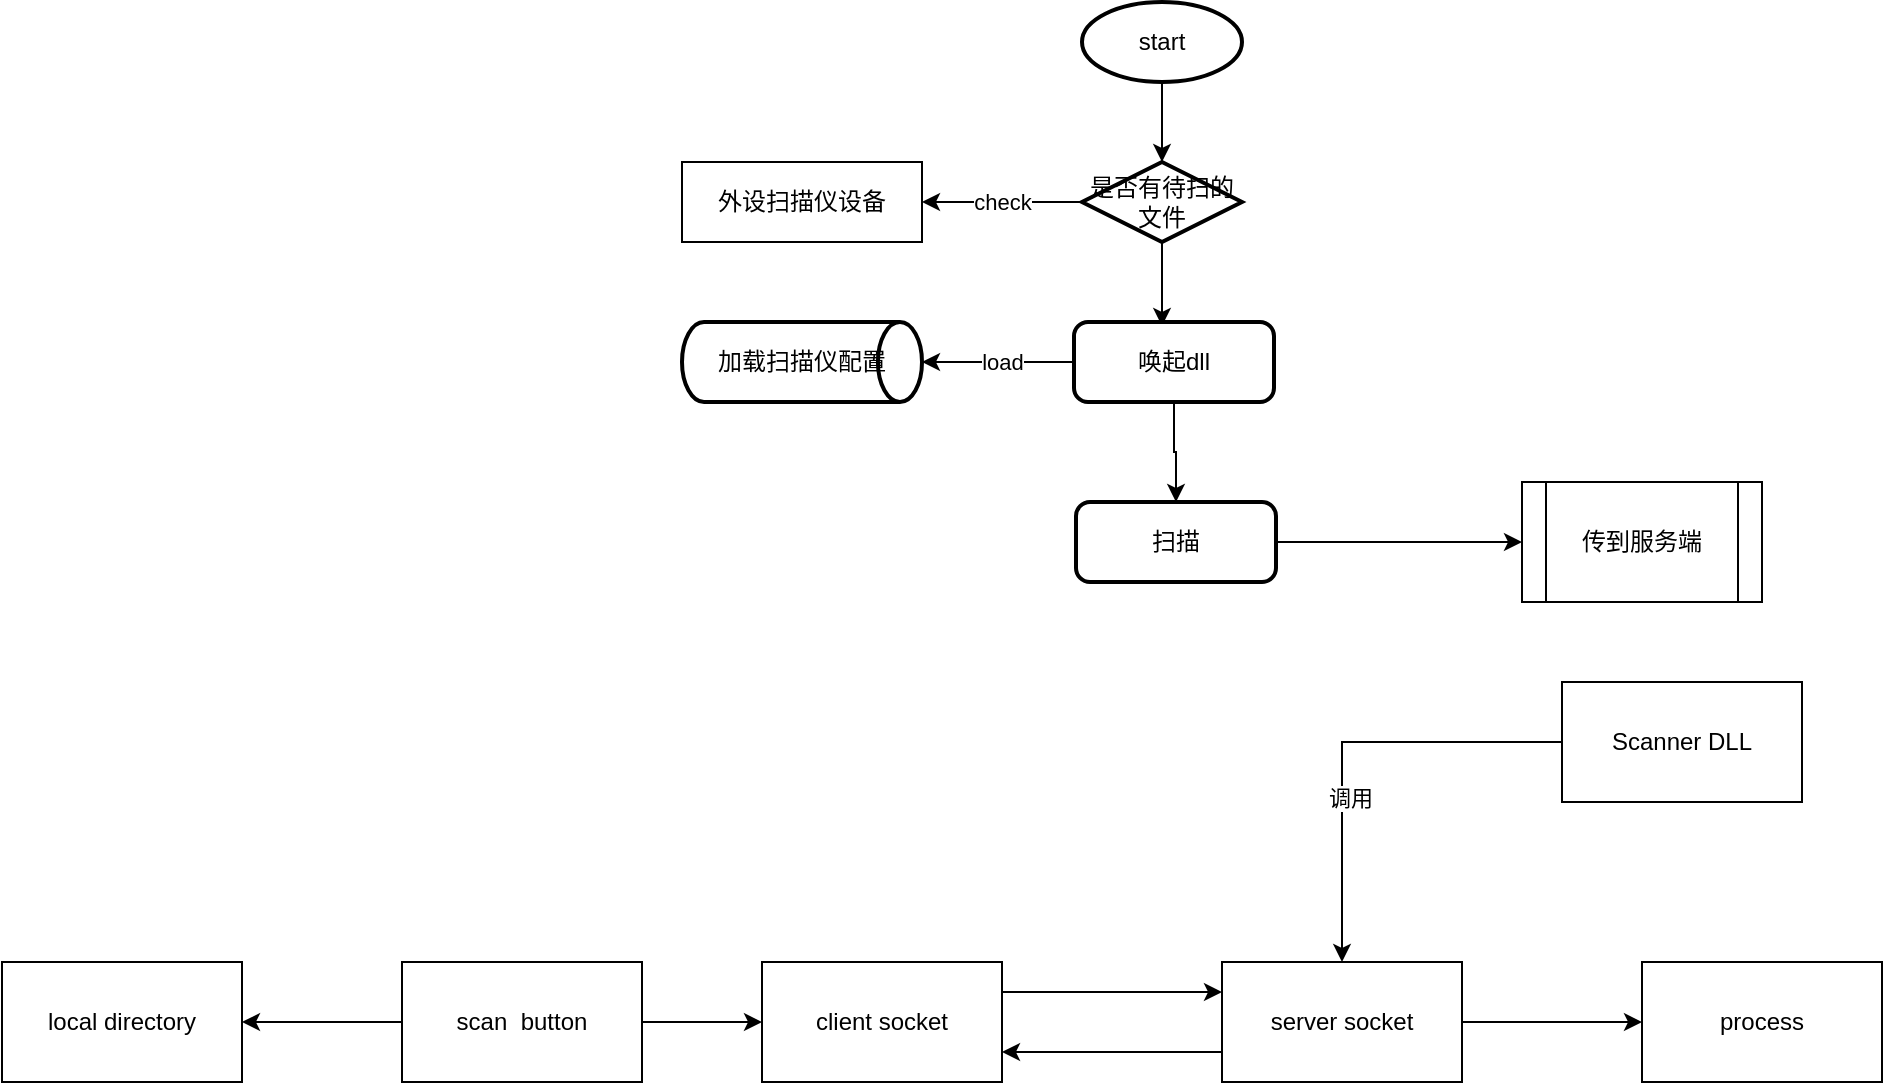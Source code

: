 <mxfile version="16.2.2" type="github">
  <diagram id="gqwgJQvt6GxcC7z-_AkO" name="Page-1">
    <mxGraphModel dx="2036" dy="749" grid="1" gridSize="10" guides="1" tooltips="1" connect="1" arrows="1" fold="1" page="1" pageScale="1" pageWidth="827" pageHeight="1169" math="0" shadow="0">
      <root>
        <mxCell id="0" />
        <mxCell id="1" parent="0" />
        <mxCell id="sH6OMR17xY7aLeD4Rl4U-1" value="外设扫描仪设备" style="rounded=0;whiteSpace=wrap;html=1;" parent="1" vertex="1">
          <mxGeometry x="120" y="280" width="120" height="40" as="geometry" />
        </mxCell>
        <mxCell id="sH6OMR17xY7aLeD4Rl4U-8" style="edgeStyle=orthogonalEdgeStyle;rounded=0;orthogonalLoop=1;jettySize=auto;html=1;exitX=0.5;exitY=1;exitDx=0;exitDy=0;exitPerimeter=0;entryX=0.5;entryY=0;entryDx=0;entryDy=0;entryPerimeter=0;" parent="1" source="sH6OMR17xY7aLeD4Rl4U-3" target="sH6OMR17xY7aLeD4Rl4U-4" edge="1">
          <mxGeometry relative="1" as="geometry" />
        </mxCell>
        <mxCell id="sH6OMR17xY7aLeD4Rl4U-3" value="start" style="strokeWidth=2;html=1;shape=mxgraph.flowchart.start_1;whiteSpace=wrap;" parent="1" vertex="1">
          <mxGeometry x="320" y="200" width="80" height="40" as="geometry" />
        </mxCell>
        <mxCell id="sH6OMR17xY7aLeD4Rl4U-5" value="check" style="edgeStyle=orthogonalEdgeStyle;rounded=0;orthogonalLoop=1;jettySize=auto;html=1;exitX=0;exitY=0.5;exitDx=0;exitDy=0;exitPerimeter=0;entryX=1;entryY=0.5;entryDx=0;entryDy=0;" parent="1" source="sH6OMR17xY7aLeD4Rl4U-4" target="sH6OMR17xY7aLeD4Rl4U-1" edge="1">
          <mxGeometry relative="1" as="geometry" />
        </mxCell>
        <mxCell id="sH6OMR17xY7aLeD4Rl4U-7" style="edgeStyle=orthogonalEdgeStyle;rounded=0;orthogonalLoop=1;jettySize=auto;html=1;exitX=0.5;exitY=1;exitDx=0;exitDy=0;exitPerimeter=0;entryX=0.44;entryY=0.05;entryDx=0;entryDy=0;entryPerimeter=0;" parent="1" source="sH6OMR17xY7aLeD4Rl4U-4" target="sH6OMR17xY7aLeD4Rl4U-6" edge="1">
          <mxGeometry relative="1" as="geometry" />
        </mxCell>
        <mxCell id="sH6OMR17xY7aLeD4Rl4U-4" value="是否有待扫的文件" style="strokeWidth=2;html=1;shape=mxgraph.flowchart.decision;whiteSpace=wrap;" parent="1" vertex="1">
          <mxGeometry x="320" y="280" width="80" height="40" as="geometry" />
        </mxCell>
        <mxCell id="sH6OMR17xY7aLeD4Rl4U-10" value="load" style="edgeStyle=orthogonalEdgeStyle;rounded=0;orthogonalLoop=1;jettySize=auto;html=1;exitX=0;exitY=0.5;exitDx=0;exitDy=0;entryX=1;entryY=0.5;entryDx=0;entryDy=0;entryPerimeter=0;" parent="1" source="sH6OMR17xY7aLeD4Rl4U-6" target="sH6OMR17xY7aLeD4Rl4U-9" edge="1">
          <mxGeometry x="-0.053" relative="1" as="geometry">
            <mxPoint as="offset" />
          </mxGeometry>
        </mxCell>
        <mxCell id="lJNzQoqAPDn03brm3Qmj-3" style="edgeStyle=orthogonalEdgeStyle;rounded=0;orthogonalLoop=1;jettySize=auto;html=1;exitX=0.5;exitY=1;exitDx=0;exitDy=0;entryX=0.5;entryY=0;entryDx=0;entryDy=0;" edge="1" parent="1" source="sH6OMR17xY7aLeD4Rl4U-6" target="lJNzQoqAPDn03brm3Qmj-2">
          <mxGeometry relative="1" as="geometry" />
        </mxCell>
        <mxCell id="sH6OMR17xY7aLeD4Rl4U-6" value="唤起dll" style="rounded=1;whiteSpace=wrap;html=1;absoluteArcSize=1;arcSize=14;strokeWidth=2;" parent="1" vertex="1">
          <mxGeometry x="316" y="360" width="100" height="40" as="geometry" />
        </mxCell>
        <mxCell id="sH6OMR17xY7aLeD4Rl4U-9" value="加载扫描仪配置" style="strokeWidth=2;html=1;shape=mxgraph.flowchart.direct_data;whiteSpace=wrap;" parent="1" vertex="1">
          <mxGeometry x="120" y="360" width="120" height="40" as="geometry" />
        </mxCell>
        <mxCell id="lJNzQoqAPDn03brm3Qmj-5" style="edgeStyle=orthogonalEdgeStyle;rounded=0;orthogonalLoop=1;jettySize=auto;html=1;exitX=1;exitY=0.5;exitDx=0;exitDy=0;" edge="1" parent="1" source="lJNzQoqAPDn03brm3Qmj-2" target="lJNzQoqAPDn03brm3Qmj-4">
          <mxGeometry relative="1" as="geometry" />
        </mxCell>
        <mxCell id="lJNzQoqAPDn03brm3Qmj-2" value="扫描" style="rounded=1;whiteSpace=wrap;html=1;absoluteArcSize=1;arcSize=14;strokeWidth=2;" vertex="1" parent="1">
          <mxGeometry x="317" y="450" width="100" height="40" as="geometry" />
        </mxCell>
        <mxCell id="lJNzQoqAPDn03brm3Qmj-4" value="传到服务端" style="shape=process;whiteSpace=wrap;html=1;backgroundOutline=1;" vertex="1" parent="1">
          <mxGeometry x="540" y="440" width="120" height="60" as="geometry" />
        </mxCell>
        <mxCell id="lJNzQoqAPDn03brm3Qmj-8" style="edgeStyle=orthogonalEdgeStyle;rounded=0;orthogonalLoop=1;jettySize=auto;html=1;exitX=1;exitY=0.25;exitDx=0;exitDy=0;entryX=0;entryY=0.25;entryDx=0;entryDy=0;" edge="1" parent="1" source="lJNzQoqAPDn03brm3Qmj-6" target="lJNzQoqAPDn03brm3Qmj-7">
          <mxGeometry relative="1" as="geometry" />
        </mxCell>
        <mxCell id="lJNzQoqAPDn03brm3Qmj-6" value="client socket" style="rounded=0;whiteSpace=wrap;html=1;" vertex="1" parent="1">
          <mxGeometry x="160" y="680" width="120" height="60" as="geometry" />
        </mxCell>
        <mxCell id="lJNzQoqAPDn03brm3Qmj-9" style="edgeStyle=orthogonalEdgeStyle;rounded=0;orthogonalLoop=1;jettySize=auto;html=1;exitX=0;exitY=0.75;exitDx=0;exitDy=0;entryX=1;entryY=0.75;entryDx=0;entryDy=0;" edge="1" parent="1" source="lJNzQoqAPDn03brm3Qmj-7" target="lJNzQoqAPDn03brm3Qmj-6">
          <mxGeometry relative="1" as="geometry" />
        </mxCell>
        <mxCell id="lJNzQoqAPDn03brm3Qmj-19" style="edgeStyle=orthogonalEdgeStyle;rounded=0;orthogonalLoop=1;jettySize=auto;html=1;exitX=1;exitY=0.5;exitDx=0;exitDy=0;entryX=0;entryY=0.5;entryDx=0;entryDy=0;" edge="1" parent="1" source="lJNzQoqAPDn03brm3Qmj-7" target="lJNzQoqAPDn03brm3Qmj-18">
          <mxGeometry relative="1" as="geometry" />
        </mxCell>
        <mxCell id="lJNzQoqAPDn03brm3Qmj-7" value="server socket" style="rounded=0;whiteSpace=wrap;html=1;" vertex="1" parent="1">
          <mxGeometry x="390" y="680" width="120" height="60" as="geometry" />
        </mxCell>
        <mxCell id="lJNzQoqAPDn03brm3Qmj-11" style="edgeStyle=orthogonalEdgeStyle;rounded=0;orthogonalLoop=1;jettySize=auto;html=1;exitX=0;exitY=0.5;exitDx=0;exitDy=0;entryX=0.5;entryY=0;entryDx=0;entryDy=0;" edge="1" parent="1" source="lJNzQoqAPDn03brm3Qmj-10" target="lJNzQoqAPDn03brm3Qmj-7">
          <mxGeometry relative="1" as="geometry" />
        </mxCell>
        <mxCell id="lJNzQoqAPDn03brm3Qmj-12" value="调用" style="edgeLabel;html=1;align=center;verticalAlign=middle;resizable=0;points=[];" vertex="1" connectable="0" parent="lJNzQoqAPDn03brm3Qmj-11">
          <mxGeometry x="0.255" y="4" relative="1" as="geometry">
            <mxPoint as="offset" />
          </mxGeometry>
        </mxCell>
        <mxCell id="lJNzQoqAPDn03brm3Qmj-10" value="Scanner DLL" style="rounded=0;whiteSpace=wrap;html=1;" vertex="1" parent="1">
          <mxGeometry x="560" y="540" width="120" height="60" as="geometry" />
        </mxCell>
        <mxCell id="lJNzQoqAPDn03brm3Qmj-13" value="local directory" style="rounded=0;whiteSpace=wrap;html=1;" vertex="1" parent="1">
          <mxGeometry x="-220" y="680" width="120" height="60" as="geometry" />
        </mxCell>
        <mxCell id="lJNzQoqAPDn03brm3Qmj-15" style="edgeStyle=orthogonalEdgeStyle;rounded=0;orthogonalLoop=1;jettySize=auto;html=1;exitX=1;exitY=0.5;exitDx=0;exitDy=0;entryX=0;entryY=0.5;entryDx=0;entryDy=0;" edge="1" parent="1" source="lJNzQoqAPDn03brm3Qmj-14" target="lJNzQoqAPDn03brm3Qmj-6">
          <mxGeometry relative="1" as="geometry" />
        </mxCell>
        <mxCell id="lJNzQoqAPDn03brm3Qmj-17" style="edgeStyle=orthogonalEdgeStyle;rounded=0;orthogonalLoop=1;jettySize=auto;html=1;exitX=0;exitY=0.5;exitDx=0;exitDy=0;entryX=1;entryY=0.5;entryDx=0;entryDy=0;" edge="1" parent="1" source="lJNzQoqAPDn03brm3Qmj-14" target="lJNzQoqAPDn03brm3Qmj-13">
          <mxGeometry relative="1" as="geometry" />
        </mxCell>
        <mxCell id="lJNzQoqAPDn03brm3Qmj-14" value="scan&amp;nbsp; button" style="rounded=0;whiteSpace=wrap;html=1;" vertex="1" parent="1">
          <mxGeometry x="-20" y="680" width="120" height="60" as="geometry" />
        </mxCell>
        <mxCell id="lJNzQoqAPDn03brm3Qmj-18" value="process" style="rounded=0;whiteSpace=wrap;html=1;" vertex="1" parent="1">
          <mxGeometry x="600" y="680" width="120" height="60" as="geometry" />
        </mxCell>
      </root>
    </mxGraphModel>
  </diagram>
</mxfile>
